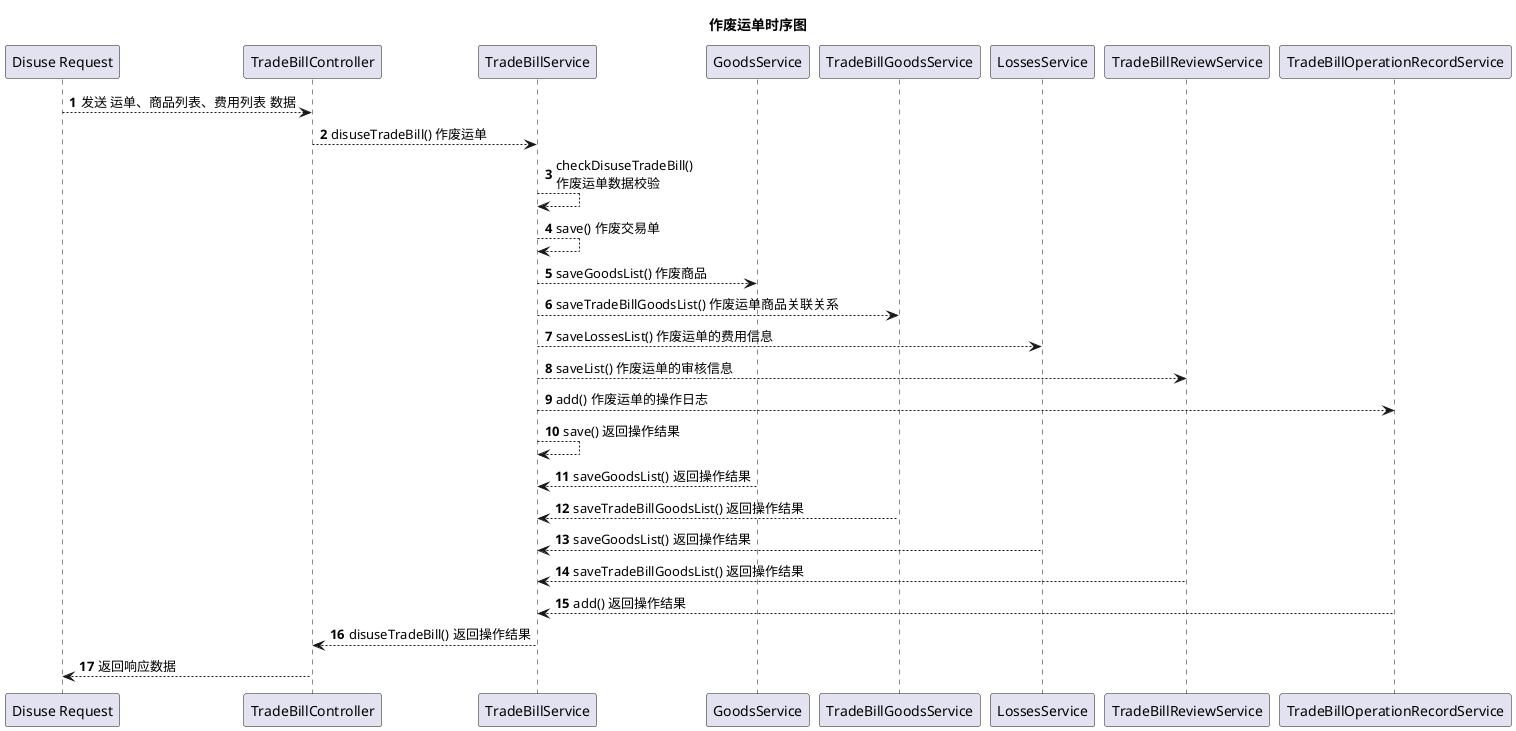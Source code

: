 @startuml
title 作废运单时序图
autonumber

"Disuse Request" --> "TradeBillController" : 发送 运单、商品列表、费用列表 数据
"TradeBillController" --> "TradeBillService" : disuseTradeBill() 作废运单
"TradeBillService" --> "TradeBillService" : checkDisuseTradeBill() \n作废运单数据校验
"TradeBillService" --> "TradeBillService" : save() 作废交易单
"TradeBillService" --> "GoodsService" : saveGoodsList() 作废商品
"TradeBillService" --> "TradeBillGoodsService" : saveTradeBillGoodsList() 作废运单商品关联关系
"TradeBillService" --> "LossesService" : saveLossesList() 作废运单的费用信息
"TradeBillService" --> "TradeBillReviewService" : saveList() 作废运单的审核信息
"TradeBillService" --> "TradeBillOperationRecordService" : add() 作废运单的操作日志

"TradeBillService" --> "TradeBillService" : save() 返回操作结果
"GoodsService" --> "TradeBillService" : saveGoodsList() 返回操作结果
"TradeBillGoodsService" --> "TradeBillService" : saveTradeBillGoodsList() 返回操作结果
"LossesService" --> "TradeBillService" : saveGoodsList() 返回操作结果
"TradeBillReviewService" --> "TradeBillService" : saveTradeBillGoodsList() 返回操作结果
"TradeBillOperationRecordService" --> "TradeBillService" : add() 返回操作结果
"TradeBillService" --> "TradeBillController" : disuseTradeBill() 返回操作结果
"TradeBillController" --> "Disuse Request" : 返回响应数据

@enduml
